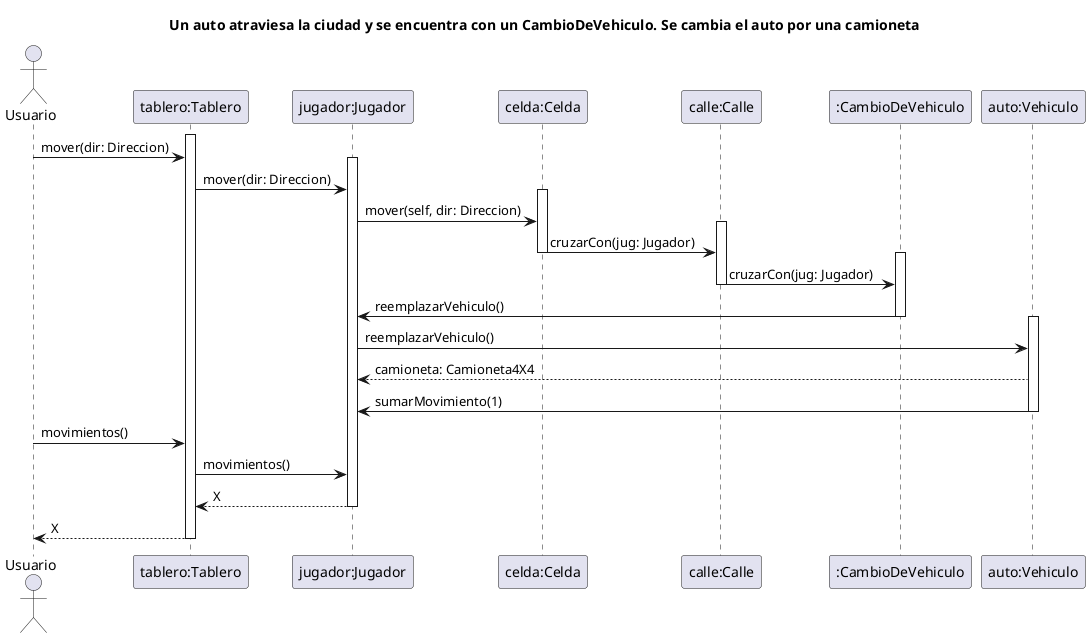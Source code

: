  @startuml SecuenciaAutoCambiaVehiculo
' Caso de uso 
' Un auto atraviesa la ciudad y se encuentra con un CambioDeVehiculo. Se cambia el auto.por una camioneta.

title Un auto atraviesa la ciudad y se encuentra con un CambioDeVehiculo. Se cambia el auto por una camioneta

Actor Usuario as user
participant "tablero:Tablero" as tablero
participant "jugador:Jugador" as jugador
participant "celda:Celda" as celda
participant "calle:Calle" as calle
participant ":CambioDeVehiculo" as cambioDeVehiculo
participant "auto:Vehiculo" as vehiculo

activate tablero

user -> tablero: mover(dir: Direccion)

activate jugador

tablero -> jugador: mover(dir: Direccion)

activate celda

jugador -> celda: mover(self, dir: Direccion)

activate calle

celda -> calle: cruzarCon(jug: Jugador)

deactivate celda

activate cambioDeVehiculo

calle -> cambioDeVehiculo: cruzarCon(jug: Jugador)

deactivate calle

cambioDeVehiculo -> jugador: reemplazarVehiculo()

deactivate cambioDeVehiculo
activate vehiculo

jugador -> vehiculo : reemplazarVehiculo()

vehiculo --> jugador : camioneta: Camioneta4X4 

vehiculo -> jugador: sumarMovimiento(1)

deactivate vehiculo

deactivate celda

user -> tablero: movimientos()

tablero -> jugador: movimientos()
jugador --> tablero: X 
deactivate jugador

tablero --> user: X

deactivate tablero

@enduml

